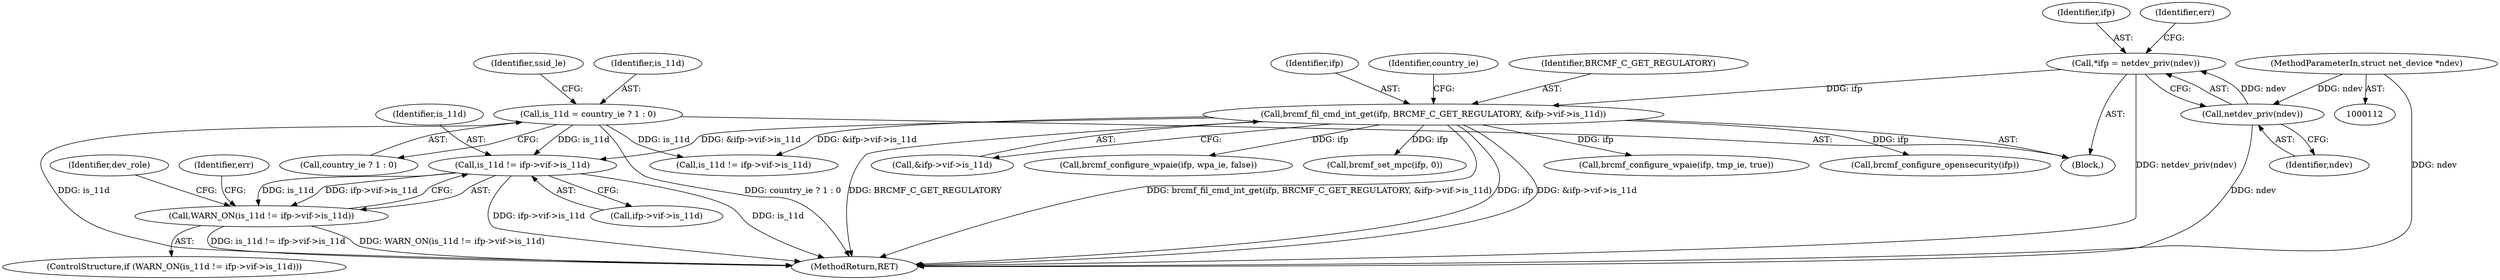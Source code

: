 digraph "0_linux_ded89912156b1a47d940a0c954c43afbabd0c42c@pointer" {
"1000568" [label="(Call,is_11d != ifp->vif->is_11d)"];
"1000237" [label="(Call,is_11d = country_ie ? 1 : 0)"];
"1000212" [label="(Call,brcmf_fil_cmd_int_get(ifp, BRCMF_C_GET_REGULATORY, &ifp->vif->is_11d))"];
"1000124" [label="(Call,*ifp = netdev_priv(ndev))"];
"1000126" [label="(Call,netdev_priv(ndev))"];
"1000114" [label="(MethodParameterIn,struct net_device *ndev)"];
"1000567" [label="(Call,WARN_ON(is_11d != ifp->vif->is_11d))"];
"1000448" [label="(Call,is_11d != ifp->vif->is_11d)"];
"1000570" [label="(Call,ifp->vif->is_11d)"];
"1000245" [label="(Identifier,ssid_le)"];
"1000577" [label="(Identifier,err)"];
"1000808" [label="(MethodReturn,RET)"];
"1000237" [label="(Call,is_11d = country_ie ? 1 : 0)"];
"1000419" [label="(Call,brcmf_configure_wpaie(ifp, tmp_ie, true))"];
"1000433" [label="(Call,brcmf_configure_opensecurity(ifp))"];
"1000583" [label="(Identifier,dev_role)"];
"1000239" [label="(Call,country_ie ? 1 : 0)"];
"1000569" [label="(Identifier,is_11d)"];
"1000213" [label="(Identifier,ifp)"];
"1000125" [label="(Identifier,ifp)"];
"1000568" [label="(Call,is_11d != ifp->vif->is_11d)"];
"1000566" [label="(ControlStructure,if (WARN_ON(is_11d != ifp->vif->is_11d)))"];
"1000116" [label="(Block,)"];
"1000238" [label="(Identifier,is_11d)"];
"1000222" [label="(Identifier,country_ie)"];
"1000212" [label="(Call,brcmf_fil_cmd_int_get(ifp, BRCMF_C_GET_REGULATORY, &ifp->vif->is_11d))"];
"1000127" [label="(Identifier,ndev)"];
"1000215" [label="(Call,&ifp->vif->is_11d)"];
"1000114" [label="(MethodParameterIn,struct net_device *ndev)"];
"1000567" [label="(Call,WARN_ON(is_11d != ifp->vif->is_11d))"];
"1000400" [label="(Call,brcmf_configure_wpaie(ifp, wpa_ie, false))"];
"1000133" [label="(Identifier,err)"];
"1000124" [label="(Call,*ifp = netdev_priv(ndev))"];
"1000126" [label="(Call,netdev_priv(ndev))"];
"1000214" [label="(Identifier,BRCMF_C_GET_REGULATORY)"];
"1000344" [label="(Call,brcmf_set_mpc(ifp, 0))"];
"1000568" -> "1000567"  [label="AST: "];
"1000568" -> "1000570"  [label="CFG: "];
"1000569" -> "1000568"  [label="AST: "];
"1000570" -> "1000568"  [label="AST: "];
"1000567" -> "1000568"  [label="CFG: "];
"1000568" -> "1000808"  [label="DDG: is_11d"];
"1000568" -> "1000808"  [label="DDG: ifp->vif->is_11d"];
"1000568" -> "1000567"  [label="DDG: is_11d"];
"1000568" -> "1000567"  [label="DDG: ifp->vif->is_11d"];
"1000237" -> "1000568"  [label="DDG: is_11d"];
"1000212" -> "1000568"  [label="DDG: &ifp->vif->is_11d"];
"1000237" -> "1000116"  [label="AST: "];
"1000237" -> "1000239"  [label="CFG: "];
"1000238" -> "1000237"  [label="AST: "];
"1000239" -> "1000237"  [label="AST: "];
"1000245" -> "1000237"  [label="CFG: "];
"1000237" -> "1000808"  [label="DDG: country_ie ? 1 : 0"];
"1000237" -> "1000808"  [label="DDG: is_11d"];
"1000237" -> "1000448"  [label="DDG: is_11d"];
"1000212" -> "1000116"  [label="AST: "];
"1000212" -> "1000215"  [label="CFG: "];
"1000213" -> "1000212"  [label="AST: "];
"1000214" -> "1000212"  [label="AST: "];
"1000215" -> "1000212"  [label="AST: "];
"1000222" -> "1000212"  [label="CFG: "];
"1000212" -> "1000808"  [label="DDG: BRCMF_C_GET_REGULATORY"];
"1000212" -> "1000808"  [label="DDG: brcmf_fil_cmd_int_get(ifp, BRCMF_C_GET_REGULATORY, &ifp->vif->is_11d)"];
"1000212" -> "1000808"  [label="DDG: ifp"];
"1000212" -> "1000808"  [label="DDG: &ifp->vif->is_11d"];
"1000124" -> "1000212"  [label="DDG: ifp"];
"1000212" -> "1000344"  [label="DDG: ifp"];
"1000212" -> "1000400"  [label="DDG: ifp"];
"1000212" -> "1000419"  [label="DDG: ifp"];
"1000212" -> "1000433"  [label="DDG: ifp"];
"1000212" -> "1000448"  [label="DDG: &ifp->vif->is_11d"];
"1000124" -> "1000116"  [label="AST: "];
"1000124" -> "1000126"  [label="CFG: "];
"1000125" -> "1000124"  [label="AST: "];
"1000126" -> "1000124"  [label="AST: "];
"1000133" -> "1000124"  [label="CFG: "];
"1000124" -> "1000808"  [label="DDG: netdev_priv(ndev)"];
"1000126" -> "1000124"  [label="DDG: ndev"];
"1000126" -> "1000127"  [label="CFG: "];
"1000127" -> "1000126"  [label="AST: "];
"1000126" -> "1000808"  [label="DDG: ndev"];
"1000114" -> "1000126"  [label="DDG: ndev"];
"1000114" -> "1000112"  [label="AST: "];
"1000114" -> "1000808"  [label="DDG: ndev"];
"1000567" -> "1000566"  [label="AST: "];
"1000577" -> "1000567"  [label="CFG: "];
"1000583" -> "1000567"  [label="CFG: "];
"1000567" -> "1000808"  [label="DDG: is_11d != ifp->vif->is_11d"];
"1000567" -> "1000808"  [label="DDG: WARN_ON(is_11d != ifp->vif->is_11d)"];
}
